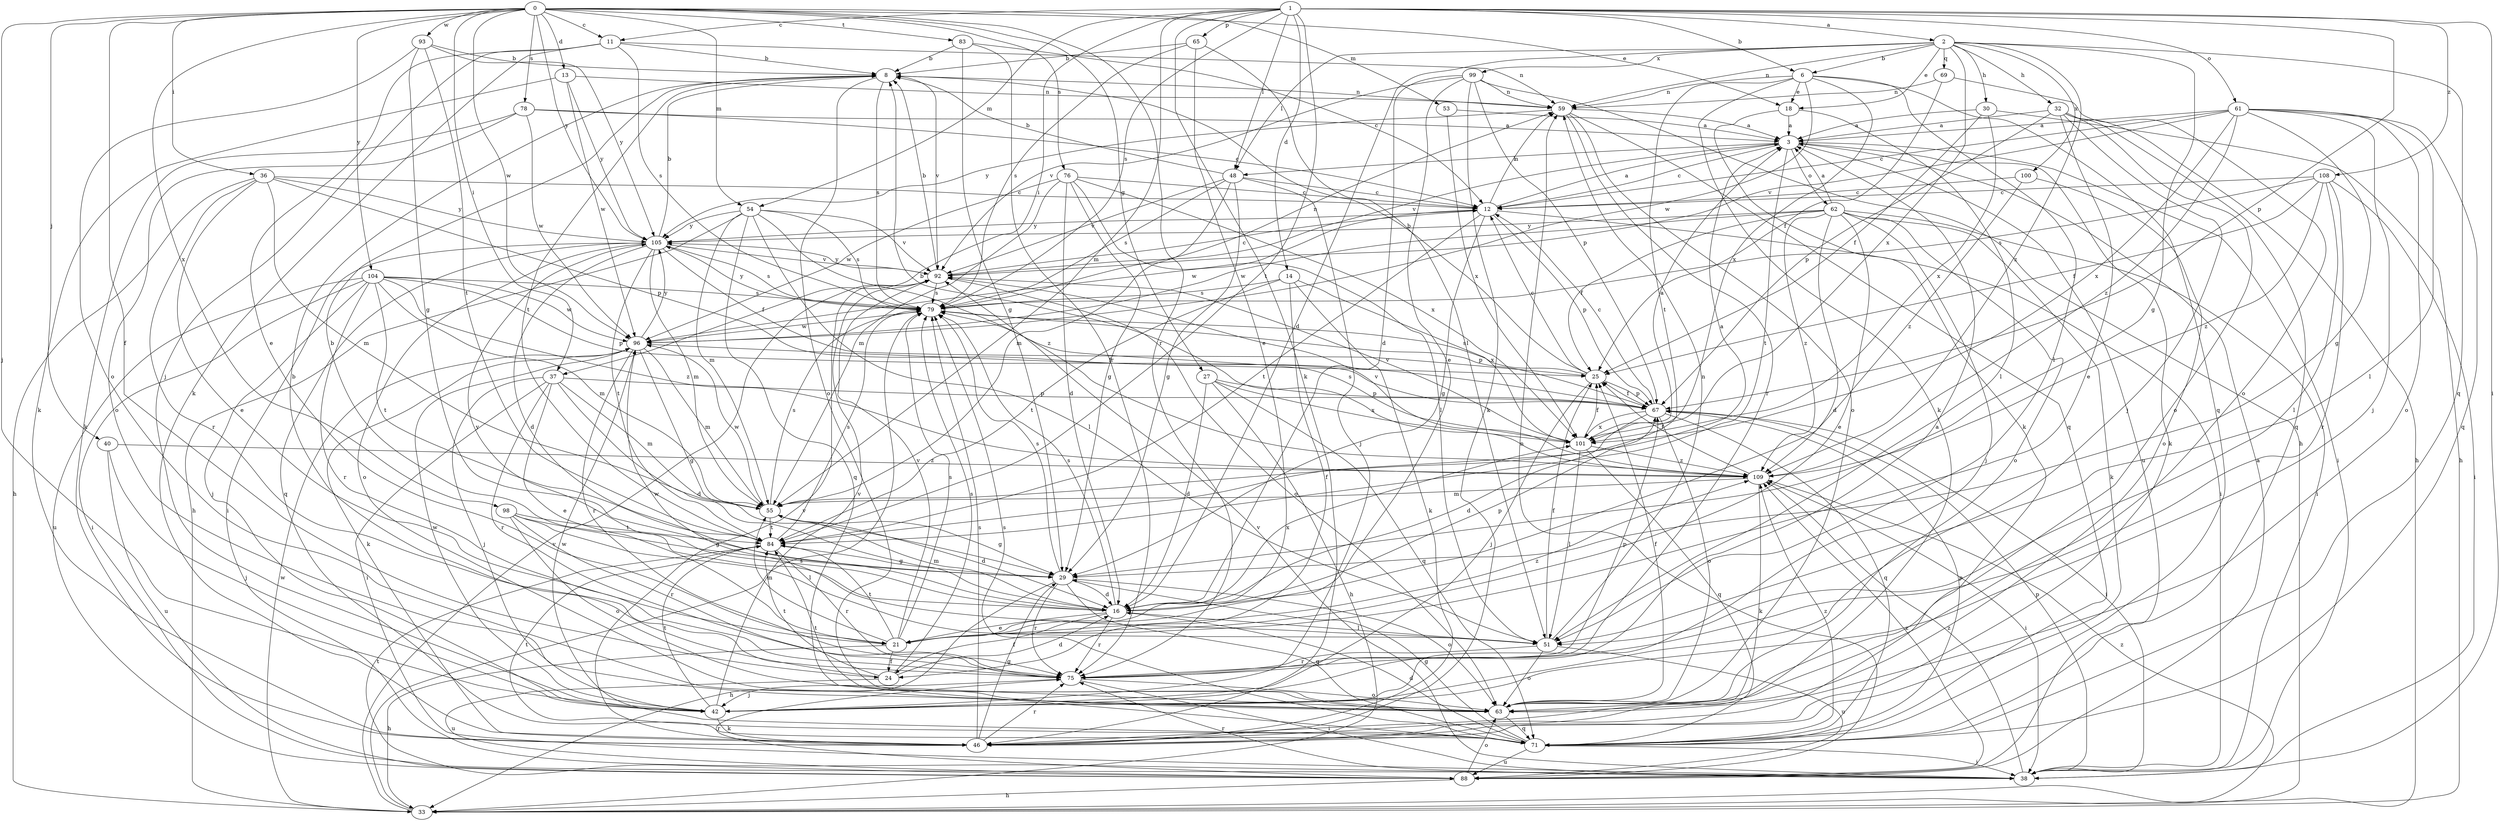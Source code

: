 strict digraph  {
0;
1;
2;
3;
6;
8;
11;
12;
13;
14;
16;
18;
21;
24;
25;
27;
29;
30;
32;
33;
36;
37;
38;
40;
42;
46;
48;
51;
53;
54;
55;
59;
61;
62;
63;
65;
67;
69;
71;
75;
76;
78;
79;
83;
84;
88;
92;
93;
96;
98;
99;
100;
101;
104;
105;
108;
109;
0 -> 11  [label=c];
0 -> 13  [label=d];
0 -> 18  [label=e];
0 -> 24  [label=f];
0 -> 27  [label=g];
0 -> 36  [label=i];
0 -> 37  [label=i];
0 -> 40  [label=j];
0 -> 42  [label=j];
0 -> 53  [label=m];
0 -> 54  [label=m];
0 -> 75  [label=r];
0 -> 76  [label=s];
0 -> 78  [label=s];
0 -> 83  [label=t];
0 -> 93  [label=w];
0 -> 96  [label=w];
0 -> 98  [label=x];
0 -> 104  [label=y];
0 -> 105  [label=y];
1 -> 2  [label=a];
1 -> 6  [label=b];
1 -> 11  [label=c];
1 -> 14  [label=d];
1 -> 37  [label=i];
1 -> 38  [label=i];
1 -> 46  [label=k];
1 -> 48  [label=l];
1 -> 54  [label=m];
1 -> 55  [label=m];
1 -> 61  [label=o];
1 -> 65  [label=p];
1 -> 67  [label=p];
1 -> 79  [label=s];
1 -> 84  [label=t];
1 -> 108  [label=z];
2 -> 6  [label=b];
2 -> 16  [label=d];
2 -> 18  [label=e];
2 -> 29  [label=g];
2 -> 30  [label=h];
2 -> 32  [label=h];
2 -> 48  [label=l];
2 -> 59  [label=n];
2 -> 69  [label=q];
2 -> 71  [label=q];
2 -> 99  [label=x];
2 -> 100  [label=x];
2 -> 101  [label=x];
2 -> 109  [label=z];
3 -> 12  [label=c];
3 -> 38  [label=i];
3 -> 46  [label=k];
3 -> 48  [label=l];
3 -> 62  [label=o];
3 -> 84  [label=t];
3 -> 88  [label=u];
3 -> 92  [label=v];
6 -> 18  [label=e];
6 -> 46  [label=k];
6 -> 51  [label=l];
6 -> 59  [label=n];
6 -> 71  [label=q];
6 -> 84  [label=t];
6 -> 96  [label=w];
6 -> 101  [label=x];
8 -> 59  [label=n];
8 -> 63  [label=o];
8 -> 79  [label=s];
8 -> 84  [label=t];
8 -> 92  [label=v];
11 -> 8  [label=b];
11 -> 21  [label=e];
11 -> 42  [label=j];
11 -> 46  [label=k];
11 -> 59  [label=n];
11 -> 79  [label=s];
12 -> 3  [label=a];
12 -> 29  [label=g];
12 -> 38  [label=i];
12 -> 59  [label=n];
12 -> 67  [label=p];
12 -> 84  [label=t];
12 -> 96  [label=w];
12 -> 105  [label=y];
13 -> 46  [label=k];
13 -> 59  [label=n];
13 -> 96  [label=w];
13 -> 105  [label=y];
14 -> 24  [label=f];
14 -> 46  [label=k];
14 -> 79  [label=s];
14 -> 84  [label=t];
14 -> 101  [label=x];
16 -> 8  [label=b];
16 -> 21  [label=e];
16 -> 24  [label=f];
16 -> 51  [label=l];
16 -> 55  [label=m];
16 -> 67  [label=p];
16 -> 75  [label=r];
16 -> 79  [label=s];
16 -> 101  [label=x];
16 -> 105  [label=y];
18 -> 3  [label=a];
18 -> 46  [label=k];
18 -> 51  [label=l];
21 -> 24  [label=f];
21 -> 33  [label=h];
21 -> 55  [label=m];
21 -> 79  [label=s];
21 -> 84  [label=t];
21 -> 92  [label=v];
21 -> 109  [label=z];
24 -> 8  [label=b];
24 -> 16  [label=d];
24 -> 79  [label=s];
24 -> 84  [label=t];
24 -> 88  [label=u];
25 -> 8  [label=b];
25 -> 12  [label=c];
25 -> 42  [label=j];
25 -> 67  [label=p];
25 -> 79  [label=s];
27 -> 16  [label=d];
27 -> 33  [label=h];
27 -> 67  [label=p];
27 -> 71  [label=q];
27 -> 101  [label=x];
29 -> 16  [label=d];
29 -> 33  [label=h];
29 -> 63  [label=o];
29 -> 71  [label=q];
29 -> 75  [label=r];
29 -> 79  [label=s];
30 -> 3  [label=a];
30 -> 25  [label=f];
30 -> 33  [label=h];
30 -> 101  [label=x];
32 -> 3  [label=a];
32 -> 21  [label=e];
32 -> 33  [label=h];
32 -> 42  [label=j];
32 -> 63  [label=o];
32 -> 67  [label=p];
32 -> 71  [label=q];
33 -> 79  [label=s];
33 -> 92  [label=v];
33 -> 96  [label=w];
33 -> 109  [label=z];
36 -> 12  [label=c];
36 -> 21  [label=e];
36 -> 33  [label=h];
36 -> 55  [label=m];
36 -> 67  [label=p];
36 -> 75  [label=r];
36 -> 105  [label=y];
37 -> 16  [label=d];
37 -> 21  [label=e];
37 -> 38  [label=i];
37 -> 42  [label=j];
37 -> 55  [label=m];
37 -> 67  [label=p];
37 -> 75  [label=r];
38 -> 67  [label=p];
38 -> 75  [label=r];
38 -> 92  [label=v];
38 -> 109  [label=z];
40 -> 42  [label=j];
40 -> 88  [label=u];
40 -> 109  [label=z];
42 -> 3  [label=a];
42 -> 46  [label=k];
42 -> 84  [label=t];
42 -> 92  [label=v];
42 -> 96  [label=w];
46 -> 29  [label=g];
46 -> 75  [label=r];
46 -> 79  [label=s];
46 -> 92  [label=v];
48 -> 8  [label=b];
48 -> 12  [label=c];
48 -> 29  [label=g];
48 -> 42  [label=j];
48 -> 55  [label=m];
48 -> 79  [label=s];
48 -> 92  [label=v];
51 -> 25  [label=f];
51 -> 59  [label=n];
51 -> 63  [label=o];
51 -> 75  [label=r];
51 -> 88  [label=u];
51 -> 96  [label=w];
53 -> 3  [label=a];
53 -> 101  [label=x];
54 -> 33  [label=h];
54 -> 51  [label=l];
54 -> 55  [label=m];
54 -> 71  [label=q];
54 -> 79  [label=s];
54 -> 92  [label=v];
54 -> 105  [label=y];
54 -> 109  [label=z];
55 -> 3  [label=a];
55 -> 16  [label=d];
55 -> 29  [label=g];
55 -> 79  [label=s];
55 -> 84  [label=t];
55 -> 96  [label=w];
59 -> 3  [label=a];
59 -> 63  [label=o];
59 -> 71  [label=q];
59 -> 75  [label=r];
59 -> 105  [label=y];
61 -> 3  [label=a];
61 -> 12  [label=c];
61 -> 29  [label=g];
61 -> 42  [label=j];
61 -> 51  [label=l];
61 -> 63  [label=o];
61 -> 71  [label=q];
61 -> 92  [label=v];
61 -> 101  [label=x];
61 -> 109  [label=z];
62 -> 3  [label=a];
62 -> 16  [label=d];
62 -> 21  [label=e];
62 -> 25  [label=f];
62 -> 38  [label=i];
62 -> 42  [label=j];
62 -> 46  [label=k];
62 -> 63  [label=o];
62 -> 96  [label=w];
62 -> 105  [label=y];
62 -> 109  [label=z];
63 -> 25  [label=f];
63 -> 71  [label=q];
63 -> 84  [label=t];
65 -> 8  [label=b];
65 -> 21  [label=e];
65 -> 51  [label=l];
65 -> 79  [label=s];
67 -> 12  [label=c];
67 -> 16  [label=d];
67 -> 25  [label=f];
67 -> 38  [label=i];
67 -> 63  [label=o];
67 -> 71  [label=q];
67 -> 101  [label=x];
69 -> 25  [label=f];
69 -> 59  [label=n];
69 -> 63  [label=o];
71 -> 16  [label=d];
71 -> 29  [label=g];
71 -> 38  [label=i];
71 -> 67  [label=p];
71 -> 79  [label=s];
71 -> 84  [label=t];
71 -> 88  [label=u];
71 -> 96  [label=w];
71 -> 109  [label=z];
75 -> 38  [label=i];
75 -> 42  [label=j];
75 -> 63  [label=o];
75 -> 67  [label=p];
76 -> 12  [label=c];
76 -> 16  [label=d];
76 -> 29  [label=g];
76 -> 51  [label=l];
76 -> 55  [label=m];
76 -> 96  [label=w];
76 -> 101  [label=x];
78 -> 3  [label=a];
78 -> 12  [label=c];
78 -> 46  [label=k];
78 -> 63  [label=o];
78 -> 96  [label=w];
79 -> 59  [label=n];
79 -> 67  [label=p];
79 -> 96  [label=w];
79 -> 105  [label=y];
83 -> 8  [label=b];
83 -> 12  [label=c];
83 -> 29  [label=g];
83 -> 75  [label=r];
84 -> 29  [label=g];
84 -> 75  [label=r];
84 -> 79  [label=s];
88 -> 3  [label=a];
88 -> 33  [label=h];
88 -> 59  [label=n];
88 -> 63  [label=o];
88 -> 75  [label=r];
88 -> 84  [label=t];
88 -> 109  [label=z];
92 -> 8  [label=b];
92 -> 12  [label=c];
92 -> 63  [label=o];
92 -> 79  [label=s];
92 -> 105  [label=y];
93 -> 8  [label=b];
93 -> 29  [label=g];
93 -> 63  [label=o];
93 -> 84  [label=t];
93 -> 105  [label=y];
96 -> 25  [label=f];
96 -> 29  [label=g];
96 -> 46  [label=k];
96 -> 55  [label=m];
96 -> 75  [label=r];
96 -> 105  [label=y];
98 -> 29  [label=g];
98 -> 51  [label=l];
98 -> 63  [label=o];
98 -> 75  [label=r];
98 -> 84  [label=t];
99 -> 16  [label=d];
99 -> 21  [label=e];
99 -> 33  [label=h];
99 -> 46  [label=k];
99 -> 59  [label=n];
99 -> 67  [label=p];
99 -> 92  [label=v];
100 -> 12  [label=c];
100 -> 63  [label=o];
100 -> 109  [label=z];
101 -> 3  [label=a];
101 -> 25  [label=f];
101 -> 51  [label=l];
101 -> 71  [label=q];
101 -> 79  [label=s];
101 -> 92  [label=v];
101 -> 109  [label=z];
104 -> 38  [label=i];
104 -> 42  [label=j];
104 -> 55  [label=m];
104 -> 67  [label=p];
104 -> 75  [label=r];
104 -> 79  [label=s];
104 -> 84  [label=t];
104 -> 88  [label=u];
104 -> 96  [label=w];
104 -> 109  [label=z];
105 -> 8  [label=b];
105 -> 16  [label=d];
105 -> 25  [label=f];
105 -> 38  [label=i];
105 -> 55  [label=m];
105 -> 63  [label=o];
105 -> 71  [label=q];
105 -> 79  [label=s];
105 -> 84  [label=t];
105 -> 92  [label=v];
108 -> 12  [label=c];
108 -> 25  [label=f];
108 -> 38  [label=i];
108 -> 51  [label=l];
108 -> 75  [label=r];
108 -> 79  [label=s];
108 -> 109  [label=z];
109 -> 8  [label=b];
109 -> 25  [label=f];
109 -> 38  [label=i];
109 -> 46  [label=k];
109 -> 55  [label=m];
109 -> 92  [label=v];
}
